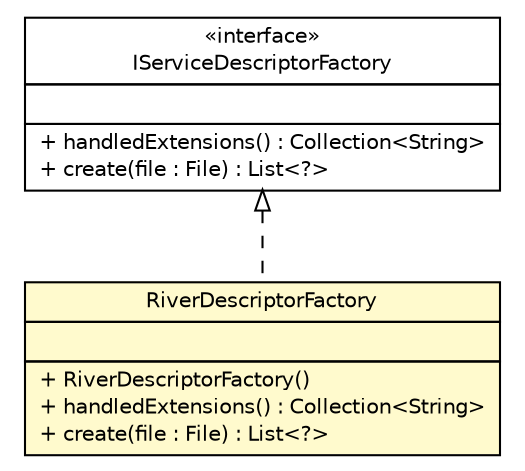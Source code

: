 #!/usr/local/bin/dot
#
# Class diagram 
# Generated by UMLGraph version R5_6 (http://www.umlgraph.org/)
#

digraph G {
	edge [fontname="Helvetica",fontsize=10,labelfontname="Helvetica",labelfontsize=10];
	node [fontname="Helvetica",fontsize=10,shape=plaintext];
	nodesep=0.25;
	ranksep=0.5;
	// sorcer.boot.RiverDescriptorFactory
	c438060 [label=<<table title="sorcer.boot.RiverDescriptorFactory" border="0" cellborder="1" cellspacing="0" cellpadding="2" port="p" bgcolor="lemonChiffon" href="./RiverDescriptorFactory.html">
		<tr><td><table border="0" cellspacing="0" cellpadding="1">
<tr><td align="center" balign="center"> RiverDescriptorFactory </td></tr>
		</table></td></tr>
		<tr><td><table border="0" cellspacing="0" cellpadding="1">
<tr><td align="left" balign="left">  </td></tr>
		</table></td></tr>
		<tr><td><table border="0" cellspacing="0" cellpadding="1">
<tr><td align="left" balign="left"> + RiverDescriptorFactory() </td></tr>
<tr><td align="left" balign="left"> + handledExtensions() : Collection&lt;String&gt; </td></tr>
<tr><td align="left" balign="left"> + create(file : File) : List&lt;?&gt; </td></tr>
		</table></td></tr>
		</table>>, URL="./RiverDescriptorFactory.html", fontname="Helvetica", fontcolor="black", fontsize=10.0];
	// sorcer.boot.IServiceDescriptorFactory
	c438063 [label=<<table title="sorcer.boot.IServiceDescriptorFactory" border="0" cellborder="1" cellspacing="0" cellpadding="2" port="p" href="./IServiceDescriptorFactory.html">
		<tr><td><table border="0" cellspacing="0" cellpadding="1">
<tr><td align="center" balign="center"> &#171;interface&#187; </td></tr>
<tr><td align="center" balign="center"> IServiceDescriptorFactory </td></tr>
		</table></td></tr>
		<tr><td><table border="0" cellspacing="0" cellpadding="1">
<tr><td align="left" balign="left">  </td></tr>
		</table></td></tr>
		<tr><td><table border="0" cellspacing="0" cellpadding="1">
<tr><td align="left" balign="left"> + handledExtensions() : Collection&lt;String&gt; </td></tr>
<tr><td align="left" balign="left"> + create(file : File) : List&lt;?&gt; </td></tr>
		</table></td></tr>
		</table>>, URL="./IServiceDescriptorFactory.html", fontname="Helvetica", fontcolor="black", fontsize=10.0];
	//sorcer.boot.RiverDescriptorFactory implements sorcer.boot.IServiceDescriptorFactory
	c438063:p -> c438060:p [dir=back,arrowtail=empty,style=dashed];
}

